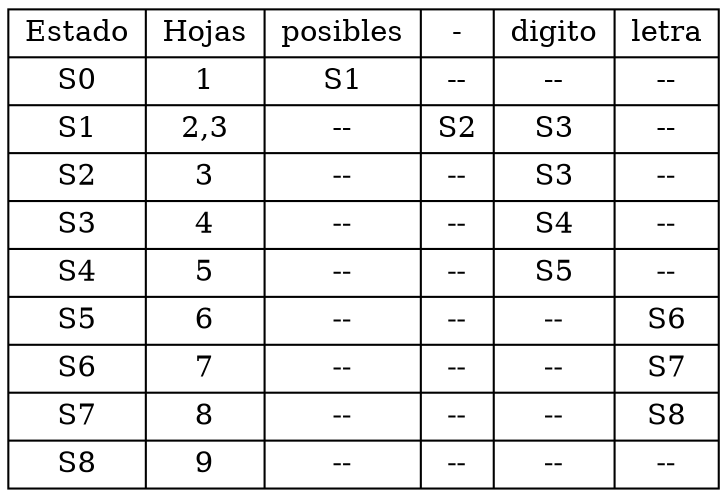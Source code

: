 digraph G{
rankdir=UD
node[shape=box]
concentrate=true
nodotabla[shape=record label="{Estado|S0|S1|S2|S3|S4|S5|S6|S7|S8}|{Hojas|1|2,3|3|4|5|6|7|8|9}|{posibles|S1|--|--|--|--|--|--|--|--}|{-|--|S2|--|--|--|--|--|--|--}|{digito|--|S3|S3|S4|S5|--|--|--|--}|{letra|--|--|--|--|--|S6|S7|S8|--}"]
}
